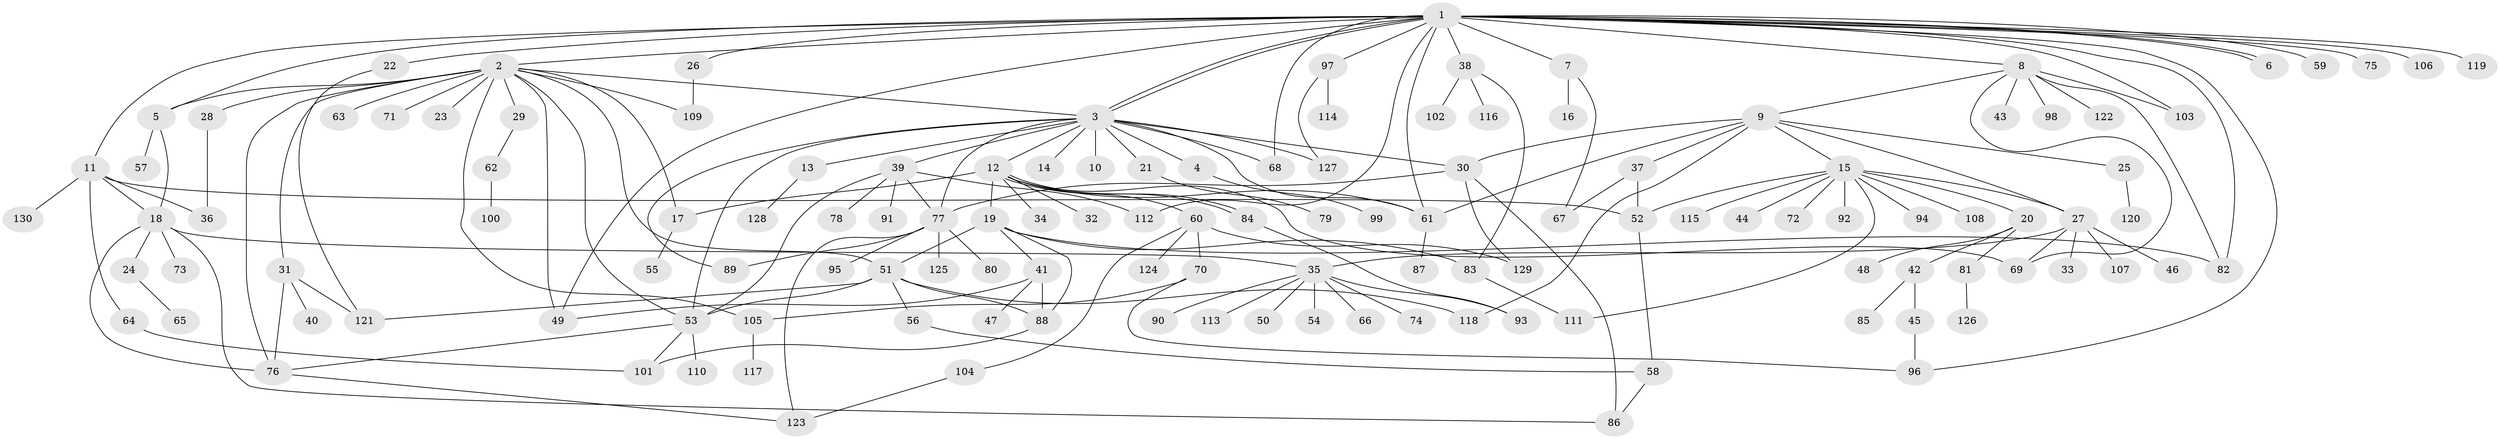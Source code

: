 // Generated by graph-tools (version 1.1) at 2025/25/03/09/25 03:25:54]
// undirected, 130 vertices, 186 edges
graph export_dot {
graph [start="1"]
  node [color=gray90,style=filled];
  1;
  2;
  3;
  4;
  5;
  6;
  7;
  8;
  9;
  10;
  11;
  12;
  13;
  14;
  15;
  16;
  17;
  18;
  19;
  20;
  21;
  22;
  23;
  24;
  25;
  26;
  27;
  28;
  29;
  30;
  31;
  32;
  33;
  34;
  35;
  36;
  37;
  38;
  39;
  40;
  41;
  42;
  43;
  44;
  45;
  46;
  47;
  48;
  49;
  50;
  51;
  52;
  53;
  54;
  55;
  56;
  57;
  58;
  59;
  60;
  61;
  62;
  63;
  64;
  65;
  66;
  67;
  68;
  69;
  70;
  71;
  72;
  73;
  74;
  75;
  76;
  77;
  78;
  79;
  80;
  81;
  82;
  83;
  84;
  85;
  86;
  87;
  88;
  89;
  90;
  91;
  92;
  93;
  94;
  95;
  96;
  97;
  98;
  99;
  100;
  101;
  102;
  103;
  104;
  105;
  106;
  107;
  108;
  109;
  110;
  111;
  112;
  113;
  114;
  115;
  116;
  117;
  118;
  119;
  120;
  121;
  122;
  123;
  124;
  125;
  126;
  127;
  128;
  129;
  130;
  1 -- 2;
  1 -- 3;
  1 -- 3;
  1 -- 5;
  1 -- 6;
  1 -- 6;
  1 -- 7;
  1 -- 8;
  1 -- 11;
  1 -- 22;
  1 -- 26;
  1 -- 38;
  1 -- 49;
  1 -- 59;
  1 -- 61;
  1 -- 68;
  1 -- 75;
  1 -- 82;
  1 -- 96;
  1 -- 97;
  1 -- 103;
  1 -- 106;
  1 -- 112;
  1 -- 119;
  2 -- 3;
  2 -- 5;
  2 -- 17;
  2 -- 23;
  2 -- 28;
  2 -- 29;
  2 -- 31;
  2 -- 49;
  2 -- 51;
  2 -- 53;
  2 -- 63;
  2 -- 71;
  2 -- 76;
  2 -- 105;
  2 -- 109;
  3 -- 4;
  3 -- 10;
  3 -- 12;
  3 -- 13;
  3 -- 14;
  3 -- 21;
  3 -- 30;
  3 -- 39;
  3 -- 53;
  3 -- 61;
  3 -- 68;
  3 -- 77;
  3 -- 89;
  3 -- 127;
  4 -- 99;
  5 -- 18;
  5 -- 57;
  7 -- 16;
  7 -- 67;
  8 -- 9;
  8 -- 43;
  8 -- 69;
  8 -- 82;
  8 -- 98;
  8 -- 103;
  8 -- 122;
  9 -- 15;
  9 -- 25;
  9 -- 27;
  9 -- 30;
  9 -- 37;
  9 -- 61;
  9 -- 118;
  11 -- 18;
  11 -- 36;
  11 -- 52;
  11 -- 64;
  11 -- 130;
  12 -- 17;
  12 -- 19;
  12 -- 32;
  12 -- 34;
  12 -- 60;
  12 -- 61;
  12 -- 69;
  12 -- 84;
  12 -- 84;
  13 -- 128;
  15 -- 20;
  15 -- 27;
  15 -- 44;
  15 -- 52;
  15 -- 72;
  15 -- 92;
  15 -- 94;
  15 -- 108;
  15 -- 111;
  15 -- 115;
  17 -- 55;
  18 -- 24;
  18 -- 35;
  18 -- 73;
  18 -- 76;
  18 -- 86;
  19 -- 41;
  19 -- 51;
  19 -- 82;
  19 -- 83;
  19 -- 88;
  20 -- 42;
  20 -- 48;
  20 -- 81;
  21 -- 79;
  22 -- 121;
  24 -- 65;
  25 -- 120;
  26 -- 109;
  27 -- 33;
  27 -- 35;
  27 -- 46;
  27 -- 69;
  27 -- 107;
  28 -- 36;
  29 -- 62;
  30 -- 77;
  30 -- 86;
  30 -- 129;
  31 -- 40;
  31 -- 76;
  31 -- 121;
  35 -- 50;
  35 -- 54;
  35 -- 66;
  35 -- 74;
  35 -- 90;
  35 -- 93;
  35 -- 113;
  37 -- 52;
  37 -- 67;
  38 -- 83;
  38 -- 102;
  38 -- 116;
  39 -- 53;
  39 -- 77;
  39 -- 78;
  39 -- 91;
  39 -- 112;
  41 -- 47;
  41 -- 49;
  41 -- 88;
  42 -- 45;
  42 -- 85;
  45 -- 96;
  51 -- 53;
  51 -- 56;
  51 -- 88;
  51 -- 118;
  51 -- 121;
  52 -- 58;
  53 -- 76;
  53 -- 101;
  53 -- 110;
  56 -- 58;
  58 -- 86;
  60 -- 70;
  60 -- 104;
  60 -- 124;
  60 -- 129;
  61 -- 87;
  62 -- 100;
  64 -- 101;
  70 -- 96;
  70 -- 105;
  76 -- 123;
  77 -- 80;
  77 -- 89;
  77 -- 95;
  77 -- 123;
  77 -- 125;
  81 -- 126;
  83 -- 111;
  84 -- 93;
  88 -- 101;
  97 -- 114;
  97 -- 127;
  104 -- 123;
  105 -- 117;
}
